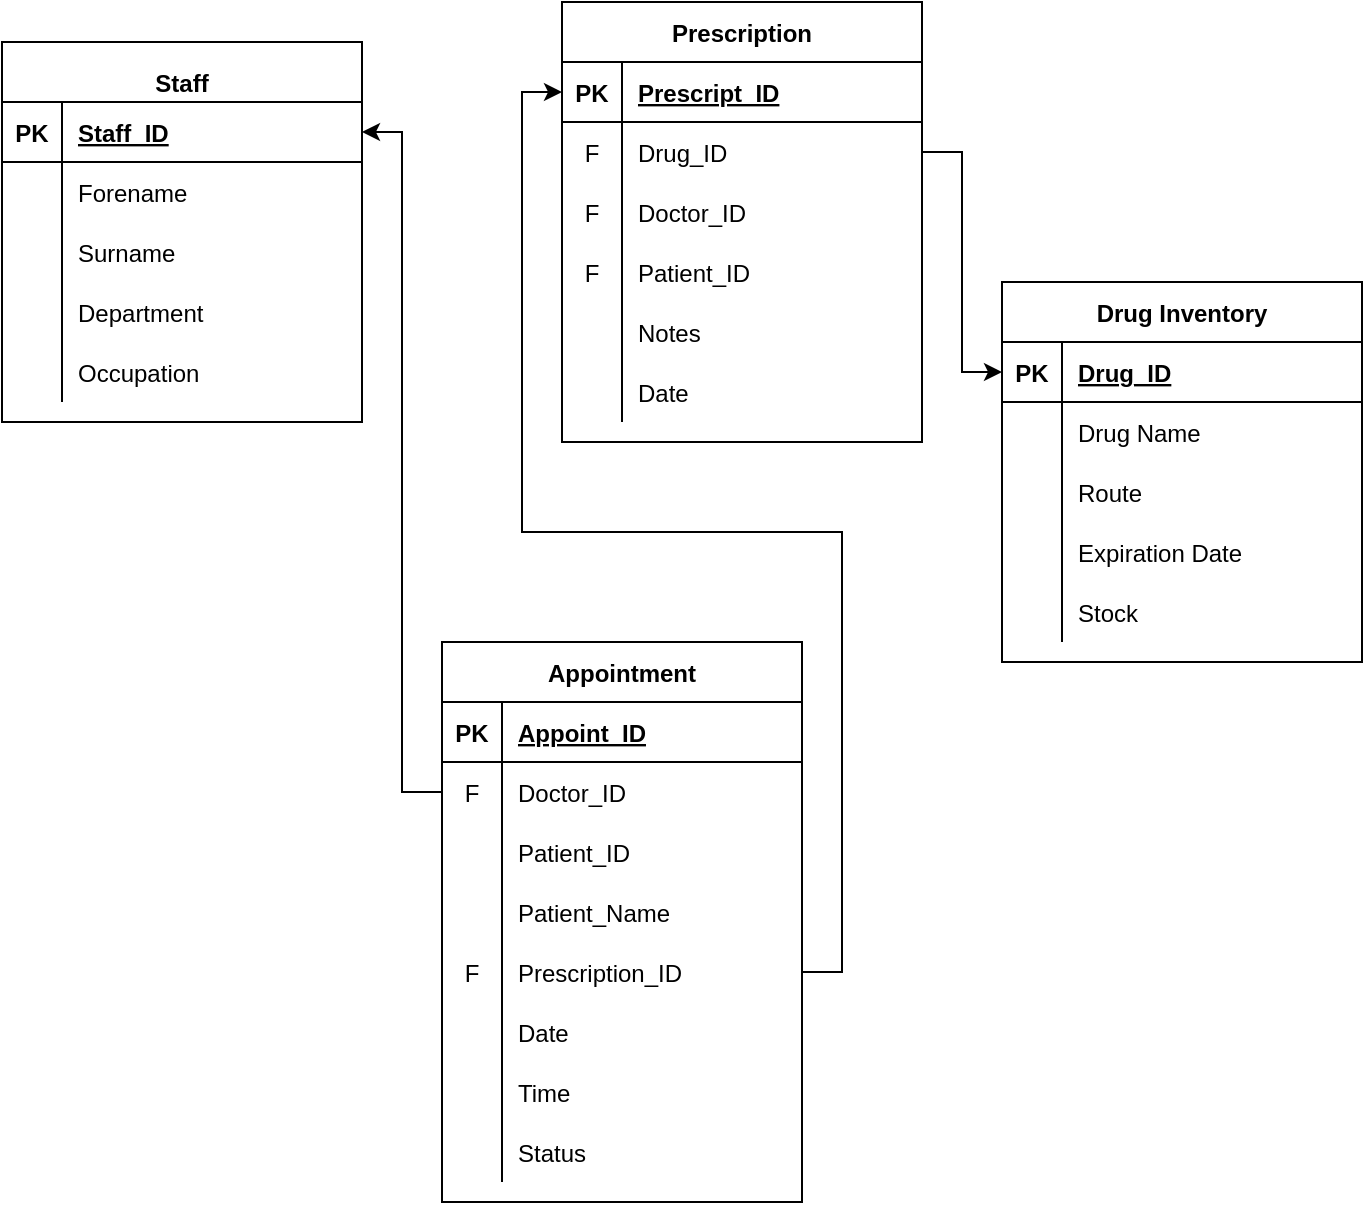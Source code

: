 <mxfile version="16.1.2" type="device"><diagram id="wAxeolUgNmAKI8sro3LF" name="Page-1"><mxGraphModel dx="1138" dy="585" grid="1" gridSize="10" guides="1" tooltips="1" connect="1" arrows="1" fold="1" page="1" pageScale="1" pageWidth="850" pageHeight="1100" math="0" shadow="0"><root><mxCell id="0"/><mxCell id="1" parent="0"/><mxCell id="riQ3xN4xcztPdbNr5zhE-1" value="Staff" style="shape=table;startSize=30;container=1;collapsible=1;childLayout=tableLayout;fixedRows=1;rowLines=0;fontStyle=1;align=center;resizeLast=1;verticalAlign=bottom;" parent="1" vertex="1"><mxGeometry x="90" y="60" width="180" height="190" as="geometry"/></mxCell><mxCell id="riQ3xN4xcztPdbNr5zhE-2" value="" style="shape=partialRectangle;collapsible=0;dropTarget=0;pointerEvents=0;fillColor=none;top=0;left=0;bottom=1;right=0;points=[[0,0.5],[1,0.5]];portConstraint=eastwest;" parent="riQ3xN4xcztPdbNr5zhE-1" vertex="1"><mxGeometry y="30" width="180" height="30" as="geometry"/></mxCell><mxCell id="riQ3xN4xcztPdbNr5zhE-3" value="PK" style="shape=partialRectangle;connectable=0;fillColor=none;top=0;left=0;bottom=0;right=0;fontStyle=1;overflow=hidden;" parent="riQ3xN4xcztPdbNr5zhE-2" vertex="1"><mxGeometry width="30" height="30" as="geometry"><mxRectangle width="30" height="30" as="alternateBounds"/></mxGeometry></mxCell><mxCell id="riQ3xN4xcztPdbNr5zhE-4" value="Staff_ID" style="shape=partialRectangle;connectable=0;fillColor=none;top=0;left=0;bottom=0;right=0;align=left;spacingLeft=6;fontStyle=5;overflow=hidden;" parent="riQ3xN4xcztPdbNr5zhE-2" vertex="1"><mxGeometry x="30" width="150" height="30" as="geometry"><mxRectangle width="150" height="30" as="alternateBounds"/></mxGeometry></mxCell><mxCell id="riQ3xN4xcztPdbNr5zhE-5" value="" style="shape=partialRectangle;collapsible=0;dropTarget=0;pointerEvents=0;fillColor=none;top=0;left=0;bottom=0;right=0;points=[[0,0.5],[1,0.5]];portConstraint=eastwest;" parent="riQ3xN4xcztPdbNr5zhE-1" vertex="1"><mxGeometry y="60" width="180" height="30" as="geometry"/></mxCell><mxCell id="riQ3xN4xcztPdbNr5zhE-6" value="" style="shape=partialRectangle;connectable=0;fillColor=none;top=0;left=0;bottom=0;right=0;editable=1;overflow=hidden;" parent="riQ3xN4xcztPdbNr5zhE-5" vertex="1"><mxGeometry width="30" height="30" as="geometry"><mxRectangle width="30" height="30" as="alternateBounds"/></mxGeometry></mxCell><mxCell id="riQ3xN4xcztPdbNr5zhE-7" value="Forename    " style="shape=partialRectangle;connectable=0;fillColor=none;top=0;left=0;bottom=0;right=0;align=left;spacingLeft=6;overflow=hidden;" parent="riQ3xN4xcztPdbNr5zhE-5" vertex="1"><mxGeometry x="30" width="150" height="30" as="geometry"><mxRectangle width="150" height="30" as="alternateBounds"/></mxGeometry></mxCell><mxCell id="riQ3xN4xcztPdbNr5zhE-8" value="" style="shape=partialRectangle;collapsible=0;dropTarget=0;pointerEvents=0;fillColor=none;top=0;left=0;bottom=0;right=0;points=[[0,0.5],[1,0.5]];portConstraint=eastwest;" parent="riQ3xN4xcztPdbNr5zhE-1" vertex="1"><mxGeometry y="90" width="180" height="30" as="geometry"/></mxCell><mxCell id="riQ3xN4xcztPdbNr5zhE-9" value="" style="shape=partialRectangle;connectable=0;fillColor=none;top=0;left=0;bottom=0;right=0;editable=1;overflow=hidden;" parent="riQ3xN4xcztPdbNr5zhE-8" vertex="1"><mxGeometry width="30" height="30" as="geometry"><mxRectangle width="30" height="30" as="alternateBounds"/></mxGeometry></mxCell><mxCell id="riQ3xN4xcztPdbNr5zhE-10" value="Surname" style="shape=partialRectangle;connectable=0;fillColor=none;top=0;left=0;bottom=0;right=0;align=left;spacingLeft=6;overflow=hidden;" parent="riQ3xN4xcztPdbNr5zhE-8" vertex="1"><mxGeometry x="30" width="150" height="30" as="geometry"><mxRectangle width="150" height="30" as="alternateBounds"/></mxGeometry></mxCell><mxCell id="riQ3xN4xcztPdbNr5zhE-11" value="" style="shape=partialRectangle;collapsible=0;dropTarget=0;pointerEvents=0;fillColor=none;top=0;left=0;bottom=0;right=0;points=[[0,0.5],[1,0.5]];portConstraint=eastwest;" parent="riQ3xN4xcztPdbNr5zhE-1" vertex="1"><mxGeometry y="120" width="180" height="30" as="geometry"/></mxCell><mxCell id="riQ3xN4xcztPdbNr5zhE-12" value="" style="shape=partialRectangle;connectable=0;fillColor=none;top=0;left=0;bottom=0;right=0;editable=1;overflow=hidden;" parent="riQ3xN4xcztPdbNr5zhE-11" vertex="1"><mxGeometry width="30" height="30" as="geometry"><mxRectangle width="30" height="30" as="alternateBounds"/></mxGeometry></mxCell><mxCell id="riQ3xN4xcztPdbNr5zhE-13" value="Department" style="shape=partialRectangle;connectable=0;fillColor=none;top=0;left=0;bottom=0;right=0;align=left;spacingLeft=6;overflow=hidden;" parent="riQ3xN4xcztPdbNr5zhE-11" vertex="1"><mxGeometry x="30" width="150" height="30" as="geometry"><mxRectangle width="150" height="30" as="alternateBounds"/></mxGeometry></mxCell><mxCell id="nyHQ4noAad7b2APZbC5D-1" style="shape=partialRectangle;collapsible=0;dropTarget=0;pointerEvents=0;fillColor=none;top=0;left=0;bottom=0;right=0;points=[[0,0.5],[1,0.5]];portConstraint=eastwest;" vertex="1" parent="riQ3xN4xcztPdbNr5zhE-1"><mxGeometry y="150" width="180" height="30" as="geometry"/></mxCell><mxCell id="nyHQ4noAad7b2APZbC5D-2" style="shape=partialRectangle;connectable=0;fillColor=none;top=0;left=0;bottom=0;right=0;editable=1;overflow=hidden;" vertex="1" parent="nyHQ4noAad7b2APZbC5D-1"><mxGeometry width="30" height="30" as="geometry"><mxRectangle width="30" height="30" as="alternateBounds"/></mxGeometry></mxCell><mxCell id="nyHQ4noAad7b2APZbC5D-3" value="Occupation" style="shape=partialRectangle;connectable=0;fillColor=none;top=0;left=0;bottom=0;right=0;align=left;spacingLeft=6;overflow=hidden;" vertex="1" parent="nyHQ4noAad7b2APZbC5D-1"><mxGeometry x="30" width="150" height="30" as="geometry"><mxRectangle width="150" height="30" as="alternateBounds"/></mxGeometry></mxCell><mxCell id="riQ3xN4xcztPdbNr5zhE-14" value="Drug Inventory" style="shape=table;startSize=30;container=1;collapsible=1;childLayout=tableLayout;fixedRows=1;rowLines=0;fontStyle=1;align=center;resizeLast=1;" parent="1" vertex="1"><mxGeometry x="590" y="180" width="180" height="190" as="geometry"/></mxCell><mxCell id="riQ3xN4xcztPdbNr5zhE-15" value="" style="shape=partialRectangle;collapsible=0;dropTarget=0;pointerEvents=0;fillColor=none;top=0;left=0;bottom=1;right=0;points=[[0,0.5],[1,0.5]];portConstraint=eastwest;" parent="riQ3xN4xcztPdbNr5zhE-14" vertex="1"><mxGeometry y="30" width="180" height="30" as="geometry"/></mxCell><mxCell id="riQ3xN4xcztPdbNr5zhE-16" value="PK" style="shape=partialRectangle;connectable=0;fillColor=none;top=0;left=0;bottom=0;right=0;fontStyle=1;overflow=hidden;" parent="riQ3xN4xcztPdbNr5zhE-15" vertex="1"><mxGeometry width="30" height="30" as="geometry"><mxRectangle width="30" height="30" as="alternateBounds"/></mxGeometry></mxCell><mxCell id="riQ3xN4xcztPdbNr5zhE-17" value="Drug_ID" style="shape=partialRectangle;connectable=0;fillColor=none;top=0;left=0;bottom=0;right=0;align=left;spacingLeft=6;fontStyle=5;overflow=hidden;" parent="riQ3xN4xcztPdbNr5zhE-15" vertex="1"><mxGeometry x="30" width="150" height="30" as="geometry"><mxRectangle width="150" height="30" as="alternateBounds"/></mxGeometry></mxCell><mxCell id="riQ3xN4xcztPdbNr5zhE-18" value="" style="shape=partialRectangle;collapsible=0;dropTarget=0;pointerEvents=0;fillColor=none;top=0;left=0;bottom=0;right=0;points=[[0,0.5],[1,0.5]];portConstraint=eastwest;" parent="riQ3xN4xcztPdbNr5zhE-14" vertex="1"><mxGeometry y="60" width="180" height="30" as="geometry"/></mxCell><mxCell id="riQ3xN4xcztPdbNr5zhE-19" value="" style="shape=partialRectangle;connectable=0;fillColor=none;top=0;left=0;bottom=0;right=0;editable=1;overflow=hidden;" parent="riQ3xN4xcztPdbNr5zhE-18" vertex="1"><mxGeometry width="30" height="30" as="geometry"><mxRectangle width="30" height="30" as="alternateBounds"/></mxGeometry></mxCell><mxCell id="riQ3xN4xcztPdbNr5zhE-20" value="Drug Name" style="shape=partialRectangle;connectable=0;fillColor=none;top=0;left=0;bottom=0;right=0;align=left;spacingLeft=6;overflow=hidden;" parent="riQ3xN4xcztPdbNr5zhE-18" vertex="1"><mxGeometry x="30" width="150" height="30" as="geometry"><mxRectangle width="150" height="30" as="alternateBounds"/></mxGeometry></mxCell><mxCell id="riQ3xN4xcztPdbNr5zhE-21" value="" style="shape=partialRectangle;collapsible=0;dropTarget=0;pointerEvents=0;fillColor=none;top=0;left=0;bottom=0;right=0;points=[[0,0.5],[1,0.5]];portConstraint=eastwest;" parent="riQ3xN4xcztPdbNr5zhE-14" vertex="1"><mxGeometry y="90" width="180" height="30" as="geometry"/></mxCell><mxCell id="riQ3xN4xcztPdbNr5zhE-22" value="" style="shape=partialRectangle;connectable=0;fillColor=none;top=0;left=0;bottom=0;right=0;editable=1;overflow=hidden;" parent="riQ3xN4xcztPdbNr5zhE-21" vertex="1"><mxGeometry width="30" height="30" as="geometry"><mxRectangle width="30" height="30" as="alternateBounds"/></mxGeometry></mxCell><mxCell id="riQ3xN4xcztPdbNr5zhE-23" value="Route" style="shape=partialRectangle;connectable=0;fillColor=none;top=0;left=0;bottom=0;right=0;align=left;spacingLeft=6;overflow=hidden;" parent="riQ3xN4xcztPdbNr5zhE-21" vertex="1"><mxGeometry x="30" width="150" height="30" as="geometry"><mxRectangle width="150" height="30" as="alternateBounds"/></mxGeometry></mxCell><mxCell id="riQ3xN4xcztPdbNr5zhE-24" value="" style="shape=partialRectangle;collapsible=0;dropTarget=0;pointerEvents=0;fillColor=none;top=0;left=0;bottom=0;right=0;points=[[0,0.5],[1,0.5]];portConstraint=eastwest;" parent="riQ3xN4xcztPdbNr5zhE-14" vertex="1"><mxGeometry y="120" width="180" height="30" as="geometry"/></mxCell><mxCell id="riQ3xN4xcztPdbNr5zhE-25" value="" style="shape=partialRectangle;connectable=0;fillColor=none;top=0;left=0;bottom=0;right=0;editable=1;overflow=hidden;" parent="riQ3xN4xcztPdbNr5zhE-24" vertex="1"><mxGeometry width="30" height="30" as="geometry"><mxRectangle width="30" height="30" as="alternateBounds"/></mxGeometry></mxCell><mxCell id="riQ3xN4xcztPdbNr5zhE-26" value="Expiration Date" style="shape=partialRectangle;connectable=0;fillColor=none;top=0;left=0;bottom=0;right=0;align=left;spacingLeft=6;overflow=hidden;" parent="riQ3xN4xcztPdbNr5zhE-24" vertex="1"><mxGeometry x="30" width="150" height="30" as="geometry"><mxRectangle width="150" height="30" as="alternateBounds"/></mxGeometry></mxCell><mxCell id="nyHQ4noAad7b2APZbC5D-4" style="shape=partialRectangle;collapsible=0;dropTarget=0;pointerEvents=0;fillColor=none;top=0;left=0;bottom=0;right=0;points=[[0,0.5],[1,0.5]];portConstraint=eastwest;" vertex="1" parent="riQ3xN4xcztPdbNr5zhE-14"><mxGeometry y="150" width="180" height="30" as="geometry"/></mxCell><mxCell id="nyHQ4noAad7b2APZbC5D-5" style="shape=partialRectangle;connectable=0;fillColor=none;top=0;left=0;bottom=0;right=0;editable=1;overflow=hidden;" vertex="1" parent="nyHQ4noAad7b2APZbC5D-4"><mxGeometry width="30" height="30" as="geometry"><mxRectangle width="30" height="30" as="alternateBounds"/></mxGeometry></mxCell><mxCell id="nyHQ4noAad7b2APZbC5D-6" value="Stock" style="shape=partialRectangle;connectable=0;fillColor=none;top=0;left=0;bottom=0;right=0;align=left;spacingLeft=6;overflow=hidden;" vertex="1" parent="nyHQ4noAad7b2APZbC5D-4"><mxGeometry x="30" width="150" height="30" as="geometry"><mxRectangle width="150" height="30" as="alternateBounds"/></mxGeometry></mxCell><mxCell id="riQ3xN4xcztPdbNr5zhE-27" value="Prescription" style="shape=table;startSize=30;container=1;collapsible=1;childLayout=tableLayout;fixedRows=1;rowLines=0;fontStyle=1;align=center;resizeLast=1;" parent="1" vertex="1"><mxGeometry x="370" y="40" width="180" height="220" as="geometry"/></mxCell><mxCell id="riQ3xN4xcztPdbNr5zhE-28" value="" style="shape=partialRectangle;collapsible=0;dropTarget=0;pointerEvents=0;fillColor=none;top=0;left=0;bottom=1;right=0;points=[[0,0.5],[1,0.5]];portConstraint=eastwest;" parent="riQ3xN4xcztPdbNr5zhE-27" vertex="1"><mxGeometry y="30" width="180" height="30" as="geometry"/></mxCell><mxCell id="riQ3xN4xcztPdbNr5zhE-29" value="PK" style="shape=partialRectangle;connectable=0;fillColor=none;top=0;left=0;bottom=0;right=0;fontStyle=1;overflow=hidden;" parent="riQ3xN4xcztPdbNr5zhE-28" vertex="1"><mxGeometry width="30" height="30" as="geometry"><mxRectangle width="30" height="30" as="alternateBounds"/></mxGeometry></mxCell><mxCell id="riQ3xN4xcztPdbNr5zhE-30" value="Prescript_ID" style="shape=partialRectangle;connectable=0;fillColor=none;top=0;left=0;bottom=0;right=0;align=left;spacingLeft=6;fontStyle=5;overflow=hidden;" parent="riQ3xN4xcztPdbNr5zhE-28" vertex="1"><mxGeometry x="30" width="150" height="30" as="geometry"><mxRectangle width="150" height="30" as="alternateBounds"/></mxGeometry></mxCell><mxCell id="riQ3xN4xcztPdbNr5zhE-31" value="" style="shape=partialRectangle;collapsible=0;dropTarget=0;pointerEvents=0;fillColor=none;top=0;left=0;bottom=0;right=0;points=[[0,0.5],[1,0.5]];portConstraint=eastwest;" parent="riQ3xN4xcztPdbNr5zhE-27" vertex="1"><mxGeometry y="60" width="180" height="30" as="geometry"/></mxCell><mxCell id="riQ3xN4xcztPdbNr5zhE-32" value="F" style="shape=partialRectangle;connectable=0;fillColor=none;top=0;left=0;bottom=0;right=0;editable=1;overflow=hidden;" parent="riQ3xN4xcztPdbNr5zhE-31" vertex="1"><mxGeometry width="30" height="30" as="geometry"><mxRectangle width="30" height="30" as="alternateBounds"/></mxGeometry></mxCell><mxCell id="riQ3xN4xcztPdbNr5zhE-33" value="Drug_ID" style="shape=partialRectangle;connectable=0;fillColor=none;top=0;left=0;bottom=0;right=0;align=left;spacingLeft=6;overflow=hidden;" parent="riQ3xN4xcztPdbNr5zhE-31" vertex="1"><mxGeometry x="30" width="150" height="30" as="geometry"><mxRectangle width="150" height="30" as="alternateBounds"/></mxGeometry></mxCell><mxCell id="riQ3xN4xcztPdbNr5zhE-34" value="" style="shape=partialRectangle;collapsible=0;dropTarget=0;pointerEvents=0;fillColor=none;top=0;left=0;bottom=0;right=0;points=[[0,0.5],[1,0.5]];portConstraint=eastwest;" parent="riQ3xN4xcztPdbNr5zhE-27" vertex="1"><mxGeometry y="90" width="180" height="30" as="geometry"/></mxCell><mxCell id="riQ3xN4xcztPdbNr5zhE-35" value="F" style="shape=partialRectangle;connectable=0;fillColor=none;top=0;left=0;bottom=0;right=0;editable=1;overflow=hidden;" parent="riQ3xN4xcztPdbNr5zhE-34" vertex="1"><mxGeometry width="30" height="30" as="geometry"><mxRectangle width="30" height="30" as="alternateBounds"/></mxGeometry></mxCell><mxCell id="riQ3xN4xcztPdbNr5zhE-36" value="Doctor_ID" style="shape=partialRectangle;connectable=0;fillColor=none;top=0;left=0;bottom=0;right=0;align=left;spacingLeft=6;overflow=hidden;" parent="riQ3xN4xcztPdbNr5zhE-34" vertex="1"><mxGeometry x="30" width="150" height="30" as="geometry"><mxRectangle width="150" height="30" as="alternateBounds"/></mxGeometry></mxCell><mxCell id="riQ3xN4xcztPdbNr5zhE-37" value="" style="shape=partialRectangle;collapsible=0;dropTarget=0;pointerEvents=0;fillColor=none;top=0;left=0;bottom=0;right=0;points=[[0,0.5],[1,0.5]];portConstraint=eastwest;" parent="riQ3xN4xcztPdbNr5zhE-27" vertex="1"><mxGeometry y="120" width="180" height="30" as="geometry"/></mxCell><mxCell id="riQ3xN4xcztPdbNr5zhE-38" value="F" style="shape=partialRectangle;connectable=0;fillColor=none;top=0;left=0;bottom=0;right=0;editable=1;overflow=hidden;" parent="riQ3xN4xcztPdbNr5zhE-37" vertex="1"><mxGeometry width="30" height="30" as="geometry"><mxRectangle width="30" height="30" as="alternateBounds"/></mxGeometry></mxCell><mxCell id="riQ3xN4xcztPdbNr5zhE-39" value="Patient_ID" style="shape=partialRectangle;connectable=0;fillColor=none;top=0;left=0;bottom=0;right=0;align=left;spacingLeft=6;overflow=hidden;" parent="riQ3xN4xcztPdbNr5zhE-37" vertex="1"><mxGeometry x="30" width="150" height="30" as="geometry"><mxRectangle width="150" height="30" as="alternateBounds"/></mxGeometry></mxCell><mxCell id="nyHQ4noAad7b2APZbC5D-19" style="shape=partialRectangle;collapsible=0;dropTarget=0;pointerEvents=0;fillColor=none;top=0;left=0;bottom=0;right=0;points=[[0,0.5],[1,0.5]];portConstraint=eastwest;" vertex="1" parent="riQ3xN4xcztPdbNr5zhE-27"><mxGeometry y="150" width="180" height="30" as="geometry"/></mxCell><mxCell id="nyHQ4noAad7b2APZbC5D-20" style="shape=partialRectangle;connectable=0;fillColor=none;top=0;left=0;bottom=0;right=0;editable=1;overflow=hidden;" vertex="1" parent="nyHQ4noAad7b2APZbC5D-19"><mxGeometry width="30" height="30" as="geometry"><mxRectangle width="30" height="30" as="alternateBounds"/></mxGeometry></mxCell><mxCell id="nyHQ4noAad7b2APZbC5D-21" value="Notes" style="shape=partialRectangle;connectable=0;fillColor=none;top=0;left=0;bottom=0;right=0;align=left;spacingLeft=6;overflow=hidden;" vertex="1" parent="nyHQ4noAad7b2APZbC5D-19"><mxGeometry x="30" width="150" height="30" as="geometry"><mxRectangle width="150" height="30" as="alternateBounds"/></mxGeometry></mxCell><mxCell id="nyHQ4noAad7b2APZbC5D-22" style="shape=partialRectangle;collapsible=0;dropTarget=0;pointerEvents=0;fillColor=none;top=0;left=0;bottom=0;right=0;points=[[0,0.5],[1,0.5]];portConstraint=eastwest;" vertex="1" parent="riQ3xN4xcztPdbNr5zhE-27"><mxGeometry y="180" width="180" height="30" as="geometry"/></mxCell><mxCell id="nyHQ4noAad7b2APZbC5D-23" style="shape=partialRectangle;connectable=0;fillColor=none;top=0;left=0;bottom=0;right=0;editable=1;overflow=hidden;" vertex="1" parent="nyHQ4noAad7b2APZbC5D-22"><mxGeometry width="30" height="30" as="geometry"><mxRectangle width="30" height="30" as="alternateBounds"/></mxGeometry></mxCell><mxCell id="nyHQ4noAad7b2APZbC5D-24" value="Date" style="shape=partialRectangle;connectable=0;fillColor=none;top=0;left=0;bottom=0;right=0;align=left;spacingLeft=6;overflow=hidden;" vertex="1" parent="nyHQ4noAad7b2APZbC5D-22"><mxGeometry x="30" width="150" height="30" as="geometry"><mxRectangle width="150" height="30" as="alternateBounds"/></mxGeometry></mxCell><mxCell id="riQ3xN4xcztPdbNr5zhE-40" value="Appointment" style="shape=table;startSize=30;container=1;collapsible=1;childLayout=tableLayout;fixedRows=1;rowLines=0;fontStyle=1;align=center;resizeLast=1;" parent="1" vertex="1"><mxGeometry x="310" y="360" width="180" height="280" as="geometry"/></mxCell><mxCell id="riQ3xN4xcztPdbNr5zhE-41" value="" style="shape=partialRectangle;collapsible=0;dropTarget=0;pointerEvents=0;fillColor=none;top=0;left=0;bottom=1;right=0;points=[[0,0.5],[1,0.5]];portConstraint=eastwest;" parent="riQ3xN4xcztPdbNr5zhE-40" vertex="1"><mxGeometry y="30" width="180" height="30" as="geometry"/></mxCell><mxCell id="riQ3xN4xcztPdbNr5zhE-42" value="PK" style="shape=partialRectangle;connectable=0;fillColor=none;top=0;left=0;bottom=0;right=0;fontStyle=1;overflow=hidden;" parent="riQ3xN4xcztPdbNr5zhE-41" vertex="1"><mxGeometry width="30" height="30" as="geometry"><mxRectangle width="30" height="30" as="alternateBounds"/></mxGeometry></mxCell><mxCell id="riQ3xN4xcztPdbNr5zhE-43" value="Appoint_ID" style="shape=partialRectangle;connectable=0;fillColor=none;top=0;left=0;bottom=0;right=0;align=left;spacingLeft=6;fontStyle=5;overflow=hidden;" parent="riQ3xN4xcztPdbNr5zhE-41" vertex="1"><mxGeometry x="30" width="150" height="30" as="geometry"><mxRectangle width="150" height="30" as="alternateBounds"/></mxGeometry></mxCell><mxCell id="riQ3xN4xcztPdbNr5zhE-44" value="" style="shape=partialRectangle;collapsible=0;dropTarget=0;pointerEvents=0;fillColor=none;top=0;left=0;bottom=0;right=0;points=[[0,0.5],[1,0.5]];portConstraint=eastwest;" parent="riQ3xN4xcztPdbNr5zhE-40" vertex="1"><mxGeometry y="60" width="180" height="30" as="geometry"/></mxCell><mxCell id="riQ3xN4xcztPdbNr5zhE-45" value="F" style="shape=partialRectangle;connectable=0;fillColor=none;top=0;left=0;bottom=0;right=0;editable=1;overflow=hidden;" parent="riQ3xN4xcztPdbNr5zhE-44" vertex="1"><mxGeometry width="30" height="30" as="geometry"><mxRectangle width="30" height="30" as="alternateBounds"/></mxGeometry></mxCell><mxCell id="riQ3xN4xcztPdbNr5zhE-46" value="Doctor_ID" style="shape=partialRectangle;connectable=0;fillColor=none;top=0;left=0;bottom=0;right=0;align=left;spacingLeft=6;overflow=hidden;" parent="riQ3xN4xcztPdbNr5zhE-44" vertex="1"><mxGeometry x="30" width="150" height="30" as="geometry"><mxRectangle width="150" height="30" as="alternateBounds"/></mxGeometry></mxCell><mxCell id="riQ3xN4xcztPdbNr5zhE-47" value="" style="shape=partialRectangle;collapsible=0;dropTarget=0;pointerEvents=0;fillColor=none;top=0;left=0;bottom=0;right=0;points=[[0,0.5],[1,0.5]];portConstraint=eastwest;" parent="riQ3xN4xcztPdbNr5zhE-40" vertex="1"><mxGeometry y="90" width="180" height="30" as="geometry"/></mxCell><mxCell id="riQ3xN4xcztPdbNr5zhE-48" value="" style="shape=partialRectangle;connectable=0;fillColor=none;top=0;left=0;bottom=0;right=0;editable=1;overflow=hidden;" parent="riQ3xN4xcztPdbNr5zhE-47" vertex="1"><mxGeometry width="30" height="30" as="geometry"><mxRectangle width="30" height="30" as="alternateBounds"/></mxGeometry></mxCell><mxCell id="riQ3xN4xcztPdbNr5zhE-49" value="Patient_ID" style="shape=partialRectangle;connectable=0;fillColor=none;top=0;left=0;bottom=0;right=0;align=left;spacingLeft=6;overflow=hidden;" parent="riQ3xN4xcztPdbNr5zhE-47" vertex="1"><mxGeometry x="30" width="150" height="30" as="geometry"><mxRectangle width="150" height="30" as="alternateBounds"/></mxGeometry></mxCell><mxCell id="nyHQ4noAad7b2APZbC5D-29" style="shape=partialRectangle;collapsible=0;dropTarget=0;pointerEvents=0;fillColor=none;top=0;left=0;bottom=0;right=0;points=[[0,0.5],[1,0.5]];portConstraint=eastwest;" vertex="1" parent="riQ3xN4xcztPdbNr5zhE-40"><mxGeometry y="120" width="180" height="30" as="geometry"/></mxCell><mxCell id="nyHQ4noAad7b2APZbC5D-30" style="shape=partialRectangle;connectable=0;fillColor=none;top=0;left=0;bottom=0;right=0;editable=1;overflow=hidden;" vertex="1" parent="nyHQ4noAad7b2APZbC5D-29"><mxGeometry width="30" height="30" as="geometry"><mxRectangle width="30" height="30" as="alternateBounds"/></mxGeometry></mxCell><mxCell id="nyHQ4noAad7b2APZbC5D-31" value="Patient_Name" style="shape=partialRectangle;connectable=0;fillColor=none;top=0;left=0;bottom=0;right=0;align=left;spacingLeft=6;overflow=hidden;" vertex="1" parent="nyHQ4noAad7b2APZbC5D-29"><mxGeometry x="30" width="150" height="30" as="geometry"><mxRectangle width="150" height="30" as="alternateBounds"/></mxGeometry></mxCell><mxCell id="riQ3xN4xcztPdbNr5zhE-50" value="" style="shape=partialRectangle;collapsible=0;dropTarget=0;pointerEvents=0;fillColor=none;top=0;left=0;bottom=0;right=0;points=[[0,0.5],[1,0.5]];portConstraint=eastwest;" parent="riQ3xN4xcztPdbNr5zhE-40" vertex="1"><mxGeometry y="150" width="180" height="30" as="geometry"/></mxCell><mxCell id="riQ3xN4xcztPdbNr5zhE-51" value="F" style="shape=partialRectangle;connectable=0;fillColor=none;top=0;left=0;bottom=0;right=0;editable=1;overflow=hidden;" parent="riQ3xN4xcztPdbNr5zhE-50" vertex="1"><mxGeometry width="30" height="30" as="geometry"><mxRectangle width="30" height="30" as="alternateBounds"/></mxGeometry></mxCell><mxCell id="riQ3xN4xcztPdbNr5zhE-52" value="Prescription_ID" style="shape=partialRectangle;connectable=0;fillColor=none;top=0;left=0;bottom=0;right=0;align=left;spacingLeft=6;overflow=hidden;" parent="riQ3xN4xcztPdbNr5zhE-50" vertex="1"><mxGeometry x="30" width="150" height="30" as="geometry"><mxRectangle width="150" height="30" as="alternateBounds"/></mxGeometry></mxCell><mxCell id="nyHQ4noAad7b2APZbC5D-10" style="shape=partialRectangle;collapsible=0;dropTarget=0;pointerEvents=0;fillColor=none;top=0;left=0;bottom=0;right=0;points=[[0,0.5],[1,0.5]];portConstraint=eastwest;" vertex="1" parent="riQ3xN4xcztPdbNr5zhE-40"><mxGeometry y="180" width="180" height="30" as="geometry"/></mxCell><mxCell id="nyHQ4noAad7b2APZbC5D-11" style="shape=partialRectangle;connectable=0;fillColor=none;top=0;left=0;bottom=0;right=0;editable=1;overflow=hidden;" vertex="1" parent="nyHQ4noAad7b2APZbC5D-10"><mxGeometry width="30" height="30" as="geometry"><mxRectangle width="30" height="30" as="alternateBounds"/></mxGeometry></mxCell><mxCell id="nyHQ4noAad7b2APZbC5D-12" value="Date" style="shape=partialRectangle;connectable=0;fillColor=none;top=0;left=0;bottom=0;right=0;align=left;spacingLeft=6;overflow=hidden;" vertex="1" parent="nyHQ4noAad7b2APZbC5D-10"><mxGeometry x="30" width="150" height="30" as="geometry"><mxRectangle width="150" height="30" as="alternateBounds"/></mxGeometry></mxCell><mxCell id="nyHQ4noAad7b2APZbC5D-13" style="shape=partialRectangle;collapsible=0;dropTarget=0;pointerEvents=0;fillColor=none;top=0;left=0;bottom=0;right=0;points=[[0,0.5],[1,0.5]];portConstraint=eastwest;" vertex="1" parent="riQ3xN4xcztPdbNr5zhE-40"><mxGeometry y="210" width="180" height="30" as="geometry"/></mxCell><mxCell id="nyHQ4noAad7b2APZbC5D-14" style="shape=partialRectangle;connectable=0;fillColor=none;top=0;left=0;bottom=0;right=0;editable=1;overflow=hidden;" vertex="1" parent="nyHQ4noAad7b2APZbC5D-13"><mxGeometry width="30" height="30" as="geometry"><mxRectangle width="30" height="30" as="alternateBounds"/></mxGeometry></mxCell><mxCell id="nyHQ4noAad7b2APZbC5D-15" value="Time" style="shape=partialRectangle;connectable=0;fillColor=none;top=0;left=0;bottom=0;right=0;align=left;spacingLeft=6;overflow=hidden;" vertex="1" parent="nyHQ4noAad7b2APZbC5D-13"><mxGeometry x="30" width="150" height="30" as="geometry"><mxRectangle width="150" height="30" as="alternateBounds"/></mxGeometry></mxCell><mxCell id="nyHQ4noAad7b2APZbC5D-16" style="shape=partialRectangle;collapsible=0;dropTarget=0;pointerEvents=0;fillColor=none;top=0;left=0;bottom=0;right=0;points=[[0,0.5],[1,0.5]];portConstraint=eastwest;" vertex="1" parent="riQ3xN4xcztPdbNr5zhE-40"><mxGeometry y="240" width="180" height="30" as="geometry"/></mxCell><mxCell id="nyHQ4noAad7b2APZbC5D-17" style="shape=partialRectangle;connectable=0;fillColor=none;top=0;left=0;bottom=0;right=0;editable=1;overflow=hidden;" vertex="1" parent="nyHQ4noAad7b2APZbC5D-16"><mxGeometry width="30" height="30" as="geometry"><mxRectangle width="30" height="30" as="alternateBounds"/></mxGeometry></mxCell><mxCell id="nyHQ4noAad7b2APZbC5D-18" value="Status" style="shape=partialRectangle;connectable=0;fillColor=none;top=0;left=0;bottom=0;right=0;align=left;spacingLeft=6;overflow=hidden;" vertex="1" parent="nyHQ4noAad7b2APZbC5D-16"><mxGeometry x="30" width="150" height="30" as="geometry"><mxRectangle width="150" height="30" as="alternateBounds"/></mxGeometry></mxCell><mxCell id="nyHQ4noAad7b2APZbC5D-25" style="edgeStyle=orthogonalEdgeStyle;rounded=0;orthogonalLoop=1;jettySize=auto;html=1;entryX=1;entryY=0.5;entryDx=0;entryDy=0;" edge="1" parent="1" source="riQ3xN4xcztPdbNr5zhE-44" target="riQ3xN4xcztPdbNr5zhE-2"><mxGeometry relative="1" as="geometry"/></mxCell><mxCell id="nyHQ4noAad7b2APZbC5D-26" style="edgeStyle=orthogonalEdgeStyle;rounded=0;orthogonalLoop=1;jettySize=auto;html=1;entryX=0;entryY=0.5;entryDx=0;entryDy=0;" edge="1" parent="1" source="riQ3xN4xcztPdbNr5zhE-50" target="riQ3xN4xcztPdbNr5zhE-28"><mxGeometry relative="1" as="geometry"/></mxCell><mxCell id="nyHQ4noAad7b2APZbC5D-27" style="edgeStyle=orthogonalEdgeStyle;rounded=0;orthogonalLoop=1;jettySize=auto;html=1;entryX=0;entryY=0.5;entryDx=0;entryDy=0;" edge="1" parent="1" source="riQ3xN4xcztPdbNr5zhE-31" target="riQ3xN4xcztPdbNr5zhE-15"><mxGeometry relative="1" as="geometry"/></mxCell></root></mxGraphModel></diagram></mxfile>